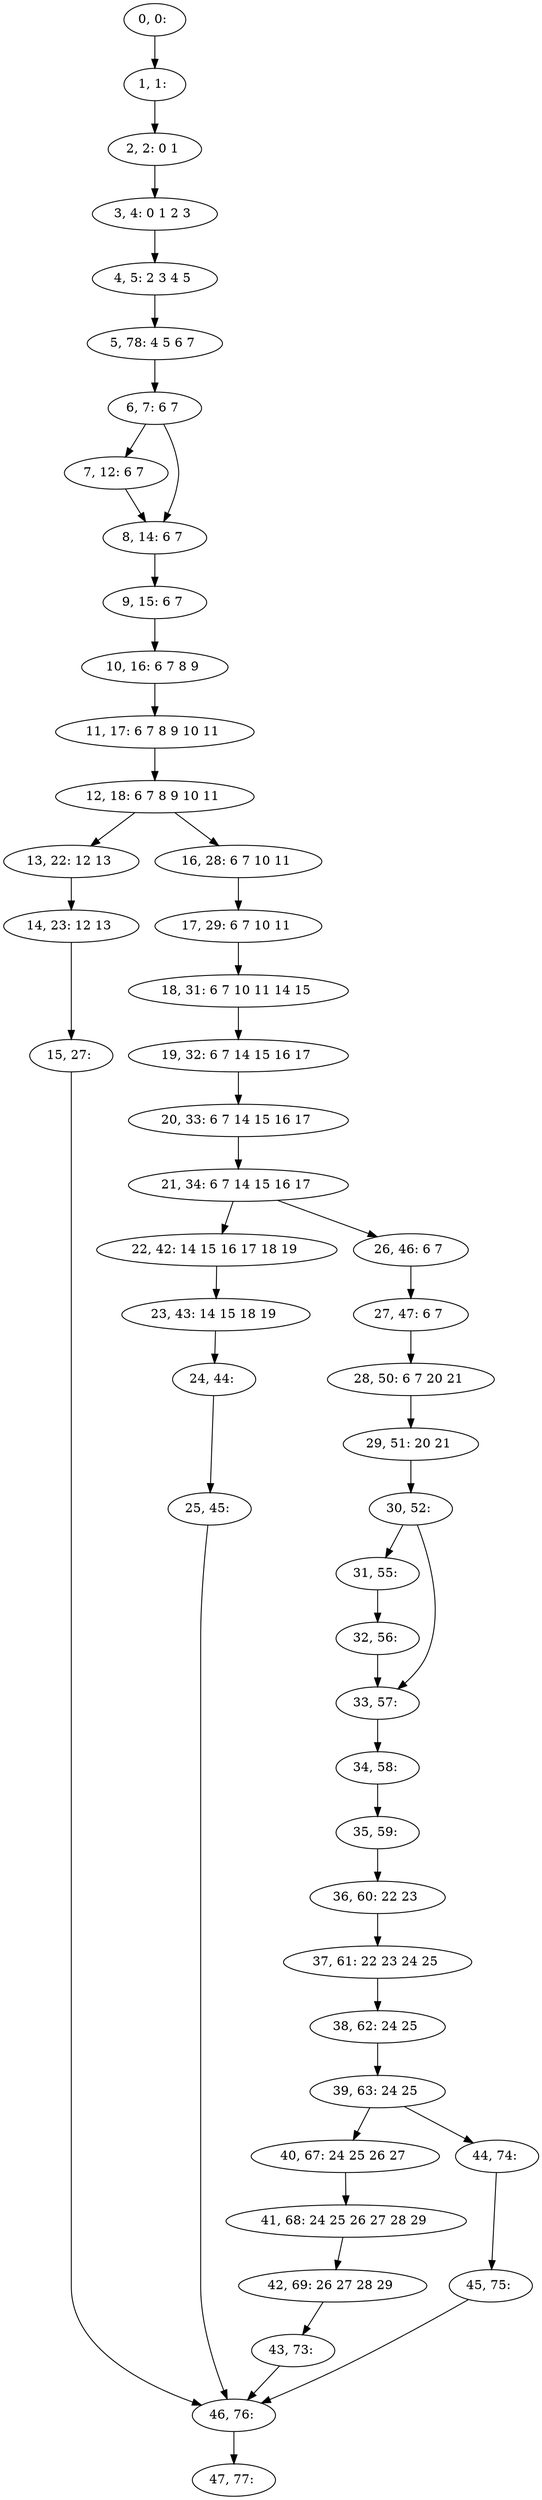 digraph G {
0[label="0, 0: "];
1[label="1, 1: "];
2[label="2, 2: 0 1 "];
3[label="3, 4: 0 1 2 3 "];
4[label="4, 5: 2 3 4 5 "];
5[label="5, 78: 4 5 6 7 "];
6[label="6, 7: 6 7 "];
7[label="7, 12: 6 7 "];
8[label="8, 14: 6 7 "];
9[label="9, 15: 6 7 "];
10[label="10, 16: 6 7 8 9 "];
11[label="11, 17: 6 7 8 9 10 11 "];
12[label="12, 18: 6 7 8 9 10 11 "];
13[label="13, 22: 12 13 "];
14[label="14, 23: 12 13 "];
15[label="15, 27: "];
16[label="16, 28: 6 7 10 11 "];
17[label="17, 29: 6 7 10 11 "];
18[label="18, 31: 6 7 10 11 14 15 "];
19[label="19, 32: 6 7 14 15 16 17 "];
20[label="20, 33: 6 7 14 15 16 17 "];
21[label="21, 34: 6 7 14 15 16 17 "];
22[label="22, 42: 14 15 16 17 18 19 "];
23[label="23, 43: 14 15 18 19 "];
24[label="24, 44: "];
25[label="25, 45: "];
26[label="26, 46: 6 7 "];
27[label="27, 47: 6 7 "];
28[label="28, 50: 6 7 20 21 "];
29[label="29, 51: 20 21 "];
30[label="30, 52: "];
31[label="31, 55: "];
32[label="32, 56: "];
33[label="33, 57: "];
34[label="34, 58: "];
35[label="35, 59: "];
36[label="36, 60: 22 23 "];
37[label="37, 61: 22 23 24 25 "];
38[label="38, 62: 24 25 "];
39[label="39, 63: 24 25 "];
40[label="40, 67: 24 25 26 27 "];
41[label="41, 68: 24 25 26 27 28 29 "];
42[label="42, 69: 26 27 28 29 "];
43[label="43, 73: "];
44[label="44, 74: "];
45[label="45, 75: "];
46[label="46, 76: "];
47[label="47, 77: "];
0->1 ;
1->2 ;
2->3 ;
3->4 ;
4->5 ;
5->6 ;
6->7 ;
6->8 ;
7->8 ;
8->9 ;
9->10 ;
10->11 ;
11->12 ;
12->13 ;
12->16 ;
13->14 ;
14->15 ;
15->46 ;
16->17 ;
17->18 ;
18->19 ;
19->20 ;
20->21 ;
21->22 ;
21->26 ;
22->23 ;
23->24 ;
24->25 ;
25->46 ;
26->27 ;
27->28 ;
28->29 ;
29->30 ;
30->31 ;
30->33 ;
31->32 ;
32->33 ;
33->34 ;
34->35 ;
35->36 ;
36->37 ;
37->38 ;
38->39 ;
39->40 ;
39->44 ;
40->41 ;
41->42 ;
42->43 ;
43->46 ;
44->45 ;
45->46 ;
46->47 ;
}
